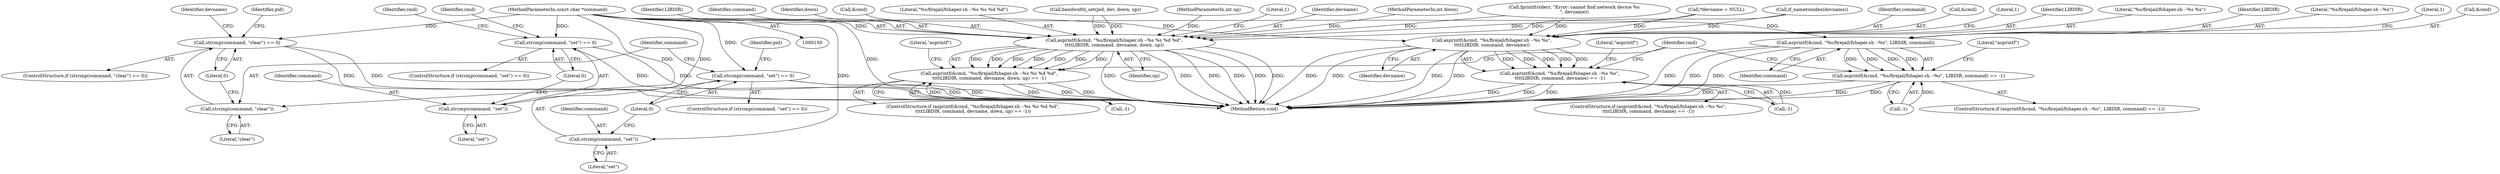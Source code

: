digraph "0_firejail_5d43fdcd215203868d440ffc42036f5f5ffc89fc@pointer" {
"1000102" [label="(MethodParameterIn,const char *command)"];
"1000192" [label="(Call,strcmp(command, \"set\") == 0)"];
"1000193" [label="(Call,strcmp(command, \"set\"))"];
"1000204" [label="(Call,strcmp(command, \"clear\") == 0)"];
"1000205" [label="(Call,strcmp(command, \"clear\"))"];
"1000332" [label="(Call,strcmp(command, \"set\") == 0)"];
"1000333" [label="(Call,strcmp(command, \"set\"))"];
"1000340" [label="(Call,asprintf(&cmd, \"%s/firejail/fshaper.sh --%s %s %d %d\",\n\t\t\t\tLIBDIR, command, devname, down, up))"];
"1000339" [label="(Call,asprintf(&cmd, \"%s/firejail/fshaper.sh --%s %s %d %d\",\n\t\t\t\tLIBDIR, command, devname, down, up) == -1)"];
"1000357" [label="(Call,asprintf(&cmd, \"%s/firejail/fshaper.sh --%s %s\",\n\t\t\t\tLIBDIR, command, devname))"];
"1000356" [label="(Call,asprintf(&cmd, \"%s/firejail/fshaper.sh --%s %s\",\n\t\t\t\tLIBDIR, command, devname) == -1)"];
"1000372" [label="(Call,asprintf(&cmd, \"%s/firejail/fshaper.sh --%s\", LIBDIR, command))"];
"1000371" [label="(Call,asprintf(&cmd, \"%s/firejail/fshaper.sh --%s\", LIBDIR, command) == -1)"];
"1000344" [label="(Identifier,LIBDIR)"];
"1000362" [label="(Identifier,command)"];
"1000347" [label="(Identifier,down)"];
"1000333" [label="(Call,strcmp(command, \"set\"))"];
"1000213" [label="(Call,*devname = NULL)"];
"1000214" [label="(Identifier,devname)"];
"1000346" [label="(Identifier,devname)"];
"1000335" [label="(Literal,\"set\")"];
"1000338" [label="(ControlStructure,if (asprintf(&cmd, \"%s/firejail/fshaper.sh --%s %s %d %d\",\n\t\t\t\tLIBDIR, command, devname, down, up) == -1))"];
"1000355" [label="(ControlStructure,if (asprintf(&cmd, \"%s/firejail/fshaper.sh --%s %s\",\n\t\t\t\tLIBDIR, command, devname) == -1))"];
"1000367" [label="(Literal,\"asprintf\")"];
"1000104" [label="(MethodParameterIn,int down)"];
"1000193" [label="(Call,strcmp(command, \"set\"))"];
"1000332" [label="(Call,strcmp(command, \"set\") == 0)"];
"1000340" [label="(Call,asprintf(&cmd, \"%s/firejail/fshaper.sh --%s %s %d %d\",\n\t\t\t\tLIBDIR, command, devname, down, up))"];
"1000309" [label="(Call,if_nametoindex(devname))"];
"1000204" [label="(Call,strcmp(command, \"clear\") == 0)"];
"1000358" [label="(Call,&cmd)"];
"1000357" [label="(Call,asprintf(&cmd, \"%s/firejail/fshaper.sh --%s %s\",\n\t\t\t\tLIBDIR, command, devname))"];
"1000196" [label="(Literal,0)"];
"1000345" [label="(Identifier,command)"];
"1000356" [label="(Call,asprintf(&cmd, \"%s/firejail/fshaper.sh --%s %s\",\n\t\t\t\tLIBDIR, command, devname) == -1)"];
"1000191" [label="(ControlStructure,if (strcmp(command, \"set\") == 0))"];
"1000376" [label="(Identifier,LIBDIR)"];
"1000365" [label="(Literal,1)"];
"1000198" [label="(Identifier,pid)"];
"1000195" [label="(Literal,\"set\")"];
"1000313" [label="(Call,fprintf(stderr, \"Error: cannot find network device %s\n\", devname))"];
"1000361" [label="(Identifier,LIBDIR)"];
"1000341" [label="(Call,&cmd)"];
"1000207" [label="(Literal,\"clear\")"];
"1000339" [label="(Call,asprintf(&cmd, \"%s/firejail/fshaper.sh --%s %s %d %d\",\n\t\t\t\tLIBDIR, command, devname, down, up) == -1)"];
"1000343" [label="(Literal,\"%s/firejail/fshaper.sh --%s %s %d %d\")"];
"1000359" [label="(Identifier,cmd)"];
"1000375" [label="(Literal,\"%s/firejail/fshaper.sh --%s\")"];
"1000371" [label="(Call,asprintf(&cmd, \"%s/firejail/fshaper.sh --%s\", LIBDIR, command) == -1)"];
"1000203" [label="(ControlStructure,if (strcmp(command, \"clear\") == 0))"];
"1000194" [label="(Identifier,command)"];
"1000334" [label="(Identifier,command)"];
"1000208" [label="(Literal,0)"];
"1000377" [label="(Identifier,command)"];
"1000192" [label="(Call,strcmp(command, \"set\") == 0)"];
"1000331" [label="(ControlStructure,if (strcmp(command, \"set\") == 0))"];
"1000205" [label="(Call,strcmp(command, \"clear\"))"];
"1000372" [label="(Call,asprintf(&cmd, \"%s/firejail/fshaper.sh --%s\", LIBDIR, command))"];
"1000336" [label="(Literal,0)"];
"1000342" [label="(Identifier,cmd)"];
"1000364" [label="(Call,-1)"];
"1000379" [label="(Literal,1)"];
"1000381" [label="(Literal,\"asprintf\")"];
"1000197" [label="(Call,bandwidth_set(pid, dev, down, up))"];
"1000363" [label="(Identifier,devname)"];
"1000349" [label="(Call,-1)"];
"1000373" [label="(Call,&cmd)"];
"1000378" [label="(Call,-1)"];
"1000370" [label="(ControlStructure,if (asprintf(&cmd, \"%s/firejail/fshaper.sh --%s\", LIBDIR, command) == -1))"];
"1000352" [label="(Literal,\"asprintf\")"];
"1000210" [label="(Identifier,pid)"];
"1000383" [label="(Identifier,cmd)"];
"1000105" [label="(MethodParameterIn,int up)"];
"1000350" [label="(Literal,1)"];
"1000360" [label="(Literal,\"%s/firejail/fshaper.sh --%s %s\")"];
"1000428" [label="(MethodReturn,void)"];
"1000206" [label="(Identifier,command)"];
"1000348" [label="(Identifier,up)"];
"1000102" [label="(MethodParameterIn,const char *command)"];
"1000102" -> "1000100"  [label="AST: "];
"1000102" -> "1000428"  [label="DDG: "];
"1000102" -> "1000192"  [label="DDG: "];
"1000102" -> "1000193"  [label="DDG: "];
"1000102" -> "1000204"  [label="DDG: "];
"1000102" -> "1000205"  [label="DDG: "];
"1000102" -> "1000332"  [label="DDG: "];
"1000102" -> "1000333"  [label="DDG: "];
"1000102" -> "1000340"  [label="DDG: "];
"1000102" -> "1000357"  [label="DDG: "];
"1000102" -> "1000372"  [label="DDG: "];
"1000192" -> "1000191"  [label="AST: "];
"1000192" -> "1000196"  [label="CFG: "];
"1000193" -> "1000192"  [label="AST: "];
"1000196" -> "1000192"  [label="AST: "];
"1000198" -> "1000192"  [label="CFG: "];
"1000206" -> "1000192"  [label="CFG: "];
"1000192" -> "1000428"  [label="DDG: "];
"1000192" -> "1000428"  [label="DDG: "];
"1000193" -> "1000195"  [label="CFG: "];
"1000194" -> "1000193"  [label="AST: "];
"1000195" -> "1000193"  [label="AST: "];
"1000196" -> "1000193"  [label="CFG: "];
"1000204" -> "1000203"  [label="AST: "];
"1000204" -> "1000208"  [label="CFG: "];
"1000205" -> "1000204"  [label="AST: "];
"1000208" -> "1000204"  [label="AST: "];
"1000210" -> "1000204"  [label="CFG: "];
"1000214" -> "1000204"  [label="CFG: "];
"1000204" -> "1000428"  [label="DDG: "];
"1000204" -> "1000428"  [label="DDG: "];
"1000205" -> "1000207"  [label="CFG: "];
"1000206" -> "1000205"  [label="AST: "];
"1000207" -> "1000205"  [label="AST: "];
"1000208" -> "1000205"  [label="CFG: "];
"1000332" -> "1000331"  [label="AST: "];
"1000332" -> "1000336"  [label="CFG: "];
"1000333" -> "1000332"  [label="AST: "];
"1000336" -> "1000332"  [label="AST: "];
"1000342" -> "1000332"  [label="CFG: "];
"1000359" -> "1000332"  [label="CFG: "];
"1000332" -> "1000428"  [label="DDG: "];
"1000332" -> "1000428"  [label="DDG: "];
"1000333" -> "1000335"  [label="CFG: "];
"1000334" -> "1000333"  [label="AST: "];
"1000335" -> "1000333"  [label="AST: "];
"1000336" -> "1000333"  [label="CFG: "];
"1000340" -> "1000339"  [label="AST: "];
"1000340" -> "1000348"  [label="CFG: "];
"1000341" -> "1000340"  [label="AST: "];
"1000343" -> "1000340"  [label="AST: "];
"1000344" -> "1000340"  [label="AST: "];
"1000345" -> "1000340"  [label="AST: "];
"1000346" -> "1000340"  [label="AST: "];
"1000347" -> "1000340"  [label="AST: "];
"1000348" -> "1000340"  [label="AST: "];
"1000350" -> "1000340"  [label="CFG: "];
"1000340" -> "1000428"  [label="DDG: "];
"1000340" -> "1000428"  [label="DDG: "];
"1000340" -> "1000428"  [label="DDG: "];
"1000340" -> "1000428"  [label="DDG: "];
"1000340" -> "1000428"  [label="DDG: "];
"1000340" -> "1000428"  [label="DDG: "];
"1000340" -> "1000339"  [label="DDG: "];
"1000340" -> "1000339"  [label="DDG: "];
"1000340" -> "1000339"  [label="DDG: "];
"1000340" -> "1000339"  [label="DDG: "];
"1000340" -> "1000339"  [label="DDG: "];
"1000340" -> "1000339"  [label="DDG: "];
"1000340" -> "1000339"  [label="DDG: "];
"1000309" -> "1000340"  [label="DDG: "];
"1000313" -> "1000340"  [label="DDG: "];
"1000213" -> "1000340"  [label="DDG: "];
"1000197" -> "1000340"  [label="DDG: "];
"1000197" -> "1000340"  [label="DDG: "];
"1000104" -> "1000340"  [label="DDG: "];
"1000105" -> "1000340"  [label="DDG: "];
"1000339" -> "1000338"  [label="AST: "];
"1000339" -> "1000349"  [label="CFG: "];
"1000349" -> "1000339"  [label="AST: "];
"1000352" -> "1000339"  [label="CFG: "];
"1000383" -> "1000339"  [label="CFG: "];
"1000339" -> "1000428"  [label="DDG: "];
"1000339" -> "1000428"  [label="DDG: "];
"1000339" -> "1000428"  [label="DDG: "];
"1000349" -> "1000339"  [label="DDG: "];
"1000357" -> "1000356"  [label="AST: "];
"1000357" -> "1000363"  [label="CFG: "];
"1000358" -> "1000357"  [label="AST: "];
"1000360" -> "1000357"  [label="AST: "];
"1000361" -> "1000357"  [label="AST: "];
"1000362" -> "1000357"  [label="AST: "];
"1000363" -> "1000357"  [label="AST: "];
"1000365" -> "1000357"  [label="CFG: "];
"1000357" -> "1000428"  [label="DDG: "];
"1000357" -> "1000428"  [label="DDG: "];
"1000357" -> "1000428"  [label="DDG: "];
"1000357" -> "1000428"  [label="DDG: "];
"1000357" -> "1000356"  [label="DDG: "];
"1000357" -> "1000356"  [label="DDG: "];
"1000357" -> "1000356"  [label="DDG: "];
"1000357" -> "1000356"  [label="DDG: "];
"1000357" -> "1000356"  [label="DDG: "];
"1000309" -> "1000357"  [label="DDG: "];
"1000313" -> "1000357"  [label="DDG: "];
"1000213" -> "1000357"  [label="DDG: "];
"1000356" -> "1000355"  [label="AST: "];
"1000356" -> "1000364"  [label="CFG: "];
"1000364" -> "1000356"  [label="AST: "];
"1000367" -> "1000356"  [label="CFG: "];
"1000383" -> "1000356"  [label="CFG: "];
"1000356" -> "1000428"  [label="DDG: "];
"1000356" -> "1000428"  [label="DDG: "];
"1000356" -> "1000428"  [label="DDG: "];
"1000364" -> "1000356"  [label="DDG: "];
"1000372" -> "1000371"  [label="AST: "];
"1000372" -> "1000377"  [label="CFG: "];
"1000373" -> "1000372"  [label="AST: "];
"1000375" -> "1000372"  [label="AST: "];
"1000376" -> "1000372"  [label="AST: "];
"1000377" -> "1000372"  [label="AST: "];
"1000379" -> "1000372"  [label="CFG: "];
"1000372" -> "1000428"  [label="DDG: "];
"1000372" -> "1000428"  [label="DDG: "];
"1000372" -> "1000428"  [label="DDG: "];
"1000372" -> "1000371"  [label="DDG: "];
"1000372" -> "1000371"  [label="DDG: "];
"1000372" -> "1000371"  [label="DDG: "];
"1000372" -> "1000371"  [label="DDG: "];
"1000371" -> "1000370"  [label="AST: "];
"1000371" -> "1000378"  [label="CFG: "];
"1000378" -> "1000371"  [label="AST: "];
"1000381" -> "1000371"  [label="CFG: "];
"1000383" -> "1000371"  [label="CFG: "];
"1000371" -> "1000428"  [label="DDG: "];
"1000371" -> "1000428"  [label="DDG: "];
"1000371" -> "1000428"  [label="DDG: "];
"1000378" -> "1000371"  [label="DDG: "];
}
